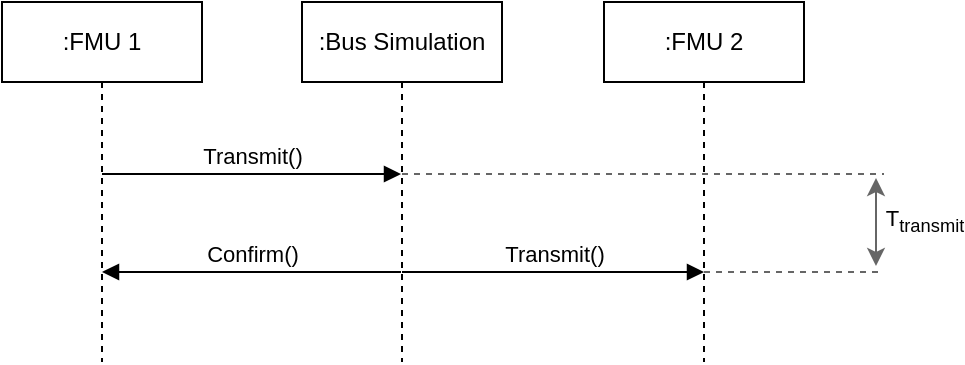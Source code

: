 <mxfile version="25.0.3">
  <diagram name="Page-1" id="NnsKN626D9liByVkLeI2">
    <mxGraphModel dx="930" dy="241" grid="1" gridSize="10" guides="1" tooltips="1" connect="1" arrows="1" fold="1" page="1" pageScale="1" pageWidth="500" pageHeight="360" background="#ffffff" math="0" shadow="0">
      <root>
        <mxCell id="0" />
        <mxCell id="1" parent="0" />
        <mxCell id="nOIMiEheIkG6IheYm219-1" value=":FMU 1" style="shape=umlLifeline;perimeter=lifelinePerimeter;whiteSpace=wrap;html=1;container=1;dropTarget=0;collapsible=0;recursiveResize=0;outlineConnect=0;portConstraint=eastwest;newEdgeStyle={&quot;edgeStyle&quot;:&quot;elbowEdgeStyle&quot;,&quot;elbow&quot;:&quot;vertical&quot;,&quot;curved&quot;:0,&quot;rounded&quot;:0};" parent="1" vertex="1">
          <mxGeometry x="-21" y="40" width="100" height="180" as="geometry" />
        </mxCell>
        <mxCell id="nOIMiEheIkG6IheYm219-2" value=":Bus Simulation" style="shape=umlLifeline;perimeter=lifelinePerimeter;whiteSpace=wrap;html=1;container=1;dropTarget=0;collapsible=0;recursiveResize=0;outlineConnect=0;portConstraint=eastwest;newEdgeStyle={&quot;edgeStyle&quot;:&quot;elbowEdgeStyle&quot;,&quot;elbow&quot;:&quot;vertical&quot;,&quot;curved&quot;:0,&quot;rounded&quot;:0};" parent="1" vertex="1">
          <mxGeometry x="129" y="40" width="100" height="180" as="geometry" />
        </mxCell>
        <mxCell id="nOIMiEheIkG6IheYm219-3" value=":FMU 2" style="shape=umlLifeline;perimeter=lifelinePerimeter;whiteSpace=wrap;html=1;container=1;dropTarget=0;collapsible=0;recursiveResize=0;outlineConnect=0;portConstraint=eastwest;newEdgeStyle={&quot;edgeStyle&quot;:&quot;elbowEdgeStyle&quot;,&quot;elbow&quot;:&quot;vertical&quot;,&quot;curved&quot;:0,&quot;rounded&quot;:0};" parent="1" vertex="1">
          <mxGeometry x="280" y="40" width="100" height="180" as="geometry" />
        </mxCell>
        <mxCell id="nOIMiEheIkG6IheYm219-4" value="Transmit()" style="html=1;verticalAlign=bottom;endArrow=block;edgeStyle=elbowEdgeStyle;elbow=vertical;curved=0;rounded=0;" parent="1" edge="1" source="nOIMiEheIkG6IheYm219-1">
          <mxGeometry width="80" relative="1" as="geometry">
            <mxPoint x="59" y="126" as="sourcePoint" />
            <mxPoint x="178.5" y="126" as="targetPoint" />
          </mxGeometry>
        </mxCell>
        <mxCell id="nOIMiEheIkG6IheYm219-5" value="Transmit()" style="html=1;verticalAlign=bottom;endArrow=block;edgeStyle=elbowEdgeStyle;elbow=vertical;curved=0;rounded=0;" parent="1" edge="1" source="nOIMiEheIkG6IheYm219-2">
          <mxGeometry width="80" relative="1" as="geometry">
            <mxPoint x="210" y="175" as="sourcePoint" />
            <mxPoint x="330" y="175" as="targetPoint" />
          </mxGeometry>
        </mxCell>
        <mxCell id="nOIMiEheIkG6IheYm219-6" value="Confirm()" style="html=1;verticalAlign=bottom;endArrow=block;edgeStyle=elbowEdgeStyle;elbow=vertical;curved=0;rounded=0;" parent="1" target="nOIMiEheIkG6IheYm219-1" edge="1">
          <mxGeometry width="80" relative="1" as="geometry">
            <mxPoint x="178.5" y="175" as="sourcePoint" />
            <mxPoint x="58.5" y="175" as="targetPoint" />
            <Array as="points">
              <mxPoint x="119" y="175" />
            </Array>
          </mxGeometry>
        </mxCell>
        <mxCell id="nOIMiEheIkG6IheYm219-7" value="T&lt;sub&gt;transmit&lt;/sub&gt;" style="endArrow=classic;startArrow=classic;html=1;rounded=0;fillColor=#f5f5f5;strokeColor=#666666;" parent="1" edge="1">
          <mxGeometry y="-24" width="50" height="50" relative="1" as="geometry">
            <mxPoint x="416" y="172" as="sourcePoint" />
            <mxPoint x="416" y="128" as="targetPoint" />
            <mxPoint as="offset" />
          </mxGeometry>
        </mxCell>
        <mxCell id="nOIMiEheIkG6IheYm219-8" value="" style="endArrow=none;dashed=1;html=1;rounded=0;fillColor=#f5f5f5;strokeColor=#666666;" parent="1" edge="1" source="nOIMiEheIkG6IheYm219-2">
          <mxGeometry width="50" height="50" relative="1" as="geometry">
            <mxPoint x="210" y="126" as="sourcePoint" />
            <mxPoint x="420" y="126" as="targetPoint" />
          </mxGeometry>
        </mxCell>
        <mxCell id="nOIMiEheIkG6IheYm219-9" value="" style="endArrow=none;dashed=1;html=1;rounded=0;fillColor=#f5f5f5;strokeColor=#666666;" parent="1" edge="1">
          <mxGeometry width="50" height="50" relative="1" as="geometry">
            <mxPoint x="330" y="175" as="sourcePoint" />
            <mxPoint x="420" y="175" as="targetPoint" />
          </mxGeometry>
        </mxCell>
      </root>
    </mxGraphModel>
  </diagram>
</mxfile>
